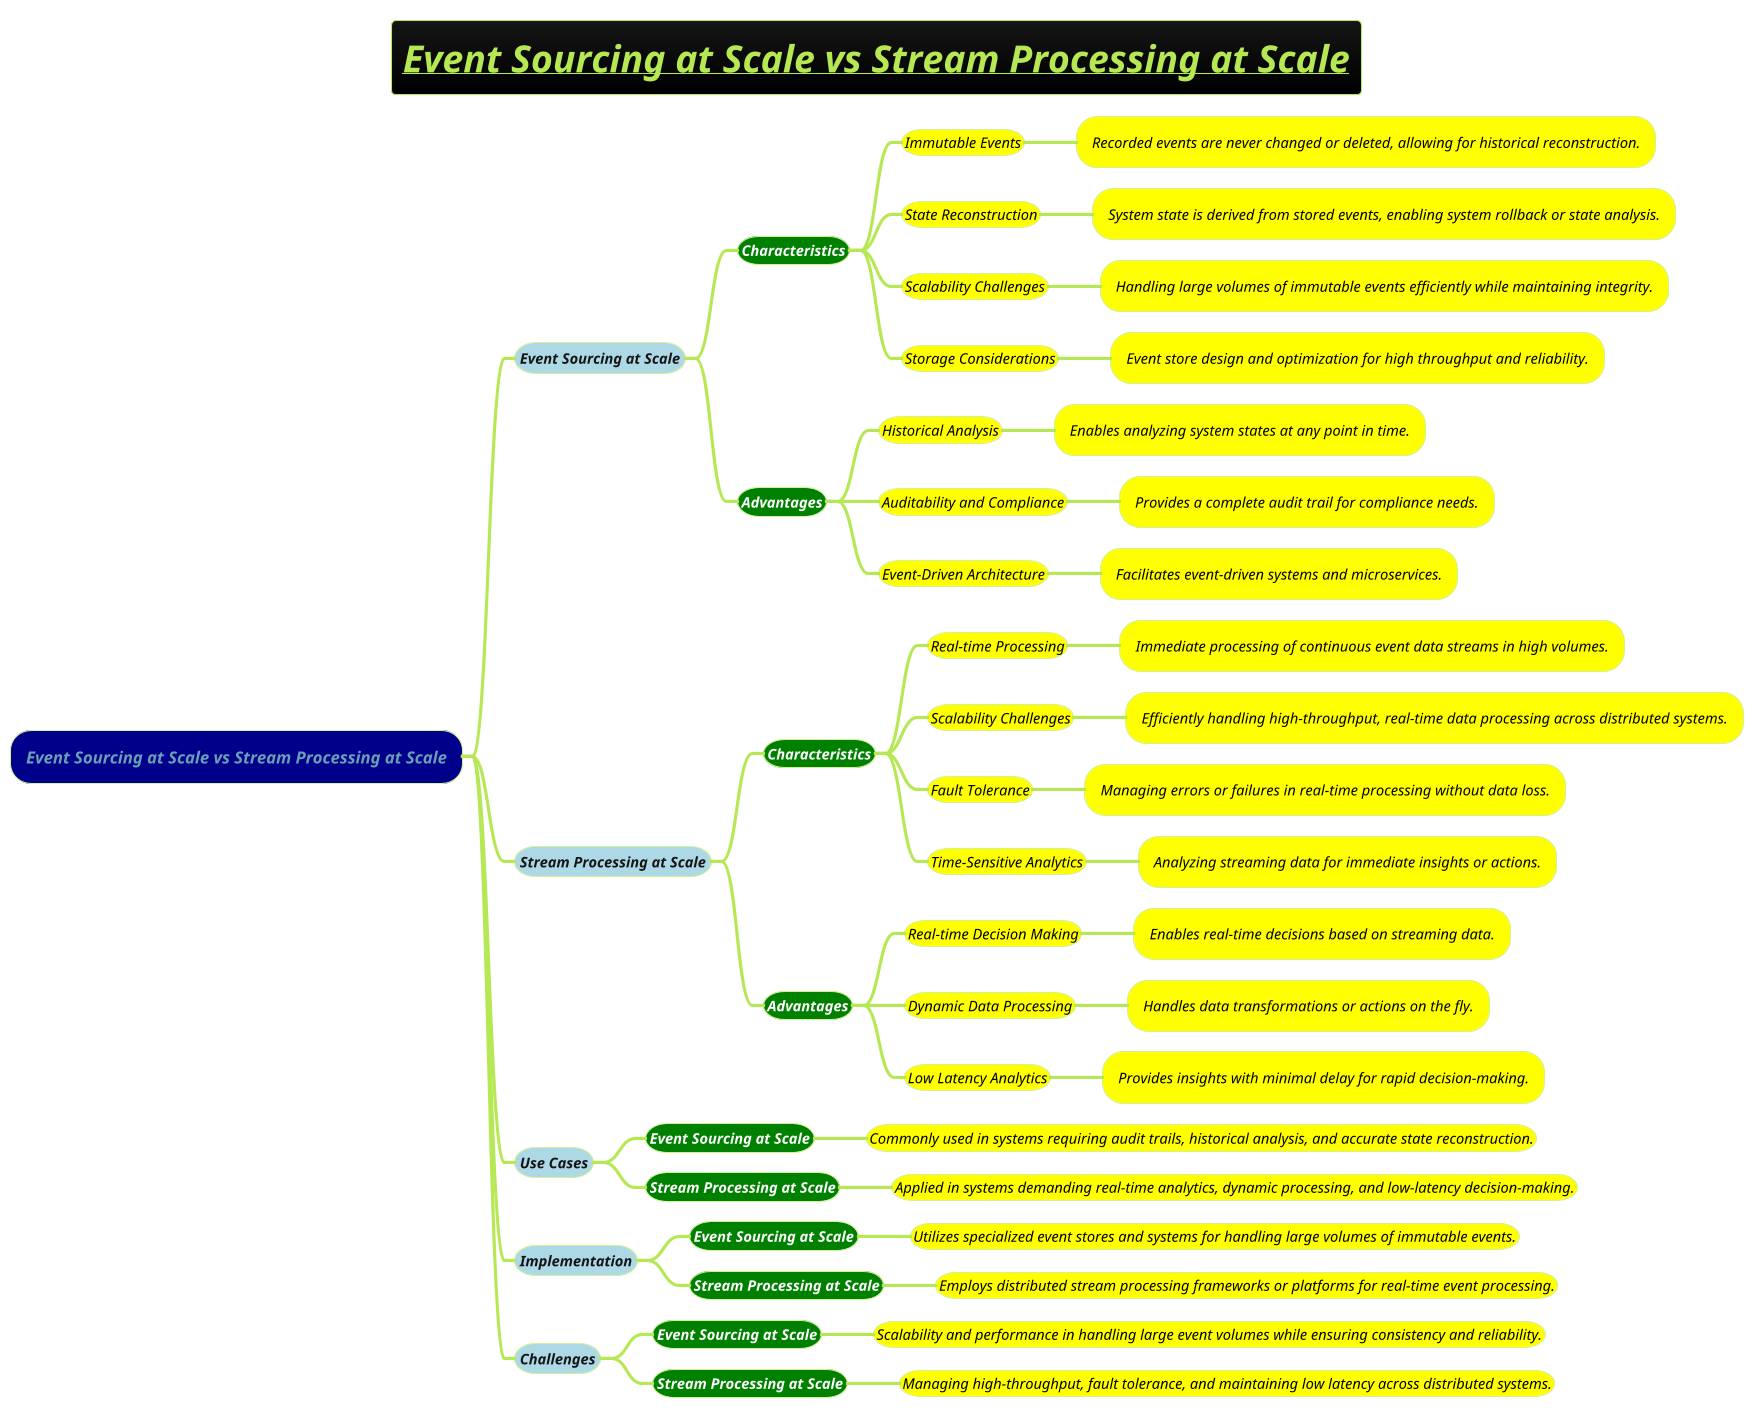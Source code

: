 @startmindmap

title =<i><b><u>Event Sourcing at Scale vs Stream Processing at Scale
!theme hacker


*[#darkblue] <i>Event Sourcing at Scale vs Stream Processing at Scale
**[#lightblue] <i><color #blac><size:14>Event Sourcing at Scale
***[#green] <b><i><color #white><size:14>Characteristics
****[#yellow] <i><color #black><size:14>Immutable Events
*****[#yellow] <i><color #black><size:14>Recorded events are never changed or deleted, allowing for historical reconstruction.
****[#yellow] <i><color #black><size:14>State Reconstruction
*****[#yellow] <i><color #black><size:14>System state is derived from stored events, enabling system rollback or state analysis.
****[#yellow] <i><color #black><size:14>Scalability Challenges
*****[#yellow] <i><color #black><size:14>Handling large volumes of immutable events efficiently while maintaining integrity.
****[#yellow] <i><color #black><size:14>Storage Considerations
*****[#yellow] <i><color #black><size:14>Event store design and optimization for high throughput and reliability.
***[#green] <b><i><color #white><size:14>Advantages
****[#yellow] <i><color #black><size:14>Historical Analysis
*****[#yellow] <i><color #black><size:14>Enables analyzing system states at any point in time.
****[#yellow] <i><color #black><size:14>Auditability and Compliance
*****[#yellow] <i><color #black><size:14>Provides a complete audit trail for compliance needs.
****[#yellow] <i><color #black><size:14>Event-Driven Architecture
*****[#yellow] <i><color #black><size:14>Facilitates event-driven systems and microservices.
**[#lightblue] <i><color #blac><size:14>Stream Processing at Scale
***[#green] <b><i><color #white><size:14>Characteristics
****[#yellow] <i><color #black><size:14>Real-time Processing
*****[#yellow] <i><color #black><size:14>Immediate processing of continuous event data streams in high volumes.
****[#yellow] <i><color #black><size:14>Scalability Challenges
*****[#yellow] <i><color #black><size:14>Efficiently handling high-throughput, real-time data processing across distributed systems.
****[#yellow] <i><color #black><size:14>Fault Tolerance
*****[#yellow] <i><color #black><size:14>Managing errors or failures in real-time processing without data loss.
****[#yellow] <i><color #black><size:14>Time-Sensitive Analytics
*****[#yellow] <i><color #black><size:14>Analyzing streaming data for immediate insights or actions.
***[#green] <b><i><color #white><size:14>Advantages
****[#yellow] <i><color #black><size:14>Real-time Decision Making
*****[#yellow] <i><color #black><size:14>Enables real-time decisions based on streaming data.
****[#yellow] <i><color #black><size:14>Dynamic Data Processing
*****[#yellow] <i><color #black><size:14>Handles data transformations or actions on the fly.
****[#yellow] <i><color #black><size:14>Low Latency Analytics
*****[#yellow] <i><color #black><size:14>Provides insights with minimal delay for rapid decision-making.
**[#lightblue] <i><color #blac><size:14>Use Cases
***[#green] <b><i><color #white><size:14>Event Sourcing at Scale
****[#yellow] <i><color #black><size:14>Commonly used in systems requiring audit trails, historical analysis, and accurate state reconstruction.
***[#green] <b><i><color #white><size:14>Stream Processing at Scale
****[#yellow] <i><color #black><size:14>Applied in systems demanding real-time analytics, dynamic processing, and low-latency decision-making.
**[#lightblue] <i><color #blac><size:14>Implementation
***[#green] <b><i><color #white><size:14>Event Sourcing at Scale
****[#yellow] <i><color #black><size:14>Utilizes specialized event stores and systems for handling large volumes of immutable events.
***[#green] <b><i><color #white><size:14>Stream Processing at Scale
****[#yellow] <i><color #black><size:14>Employs distributed stream processing frameworks or platforms for real-time event processing.
**[#lightblue] <i><color #blac><size:14>Challenges
***[#green] <b><i><color #white><size:14>Event Sourcing at Scale
****[#yellow] <i><color #black><size:14>Scalability and performance in handling large event volumes while ensuring consistency and reliability.
***[#green] <b><i><color #white><size:14>Stream Processing at Scale
****[#yellow] <i><color #black><size:14>Managing high-throughput, fault tolerance, and maintaining low latency across distributed systems.

@endmindmap
